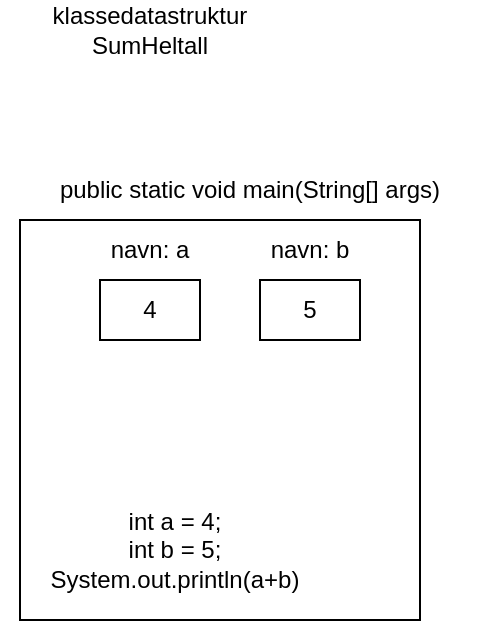 <mxfile version="16.4.3" type="github">
  <diagram id="FkASXWcTPk--xtNbKlat" name="Page-1">
    <mxGraphModel dx="1422" dy="766" grid="1" gridSize="10" guides="1" tooltips="1" connect="1" arrows="1" fold="1" page="1" pageScale="1" pageWidth="827" pageHeight="1169" math="0" shadow="0">
      <root>
        <mxCell id="0" />
        <mxCell id="1" parent="0" />
        <mxCell id="EZn5Sa4Lel_iR9bE3Eh6-1" value="" style="whiteSpace=wrap;html=1;aspect=fixed;" vertex="1" parent="1">
          <mxGeometry x="280" y="210" width="200" height="200" as="geometry" />
        </mxCell>
        <mxCell id="EZn5Sa4Lel_iR9bE3Eh6-2" value="klassedatastruktur SumHeltall" style="text;html=1;strokeColor=none;fillColor=none;align=center;verticalAlign=middle;whiteSpace=wrap;rounded=0;" vertex="1" parent="1">
          <mxGeometry x="280" y="100" width="130" height="30" as="geometry" />
        </mxCell>
        <mxCell id="EZn5Sa4Lel_iR9bE3Eh6-3" value="public static void main(String[] args)" style="text;html=1;strokeColor=none;fillColor=none;align=center;verticalAlign=middle;whiteSpace=wrap;rounded=0;" vertex="1" parent="1">
          <mxGeometry x="280" y="180" width="230" height="30" as="geometry" />
        </mxCell>
        <mxCell id="EZn5Sa4Lel_iR9bE3Eh6-5" value="" style="rounded=0;whiteSpace=wrap;html=1;" vertex="1" parent="1">
          <mxGeometry x="320" y="240" width="50" height="30" as="geometry" />
        </mxCell>
        <mxCell id="EZn5Sa4Lel_iR9bE3Eh6-6" value="" style="rounded=0;whiteSpace=wrap;html=1;" vertex="1" parent="1">
          <mxGeometry x="400" y="240" width="50" height="30" as="geometry" />
        </mxCell>
        <mxCell id="EZn5Sa4Lel_iR9bE3Eh6-7" value="4" style="text;html=1;strokeColor=none;fillColor=none;align=center;verticalAlign=middle;whiteSpace=wrap;rounded=0;" vertex="1" parent="1">
          <mxGeometry x="315" y="240" width="60" height="30" as="geometry" />
        </mxCell>
        <mxCell id="EZn5Sa4Lel_iR9bE3Eh6-8" value="5" style="text;html=1;strokeColor=none;fillColor=none;align=center;verticalAlign=middle;whiteSpace=wrap;rounded=0;" vertex="1" parent="1">
          <mxGeometry x="395" y="240" width="60" height="30" as="geometry" />
        </mxCell>
        <mxCell id="EZn5Sa4Lel_iR9bE3Eh6-9" value="navn: a" style="text;html=1;strokeColor=none;fillColor=none;align=center;verticalAlign=middle;whiteSpace=wrap;rounded=0;" vertex="1" parent="1">
          <mxGeometry x="315" y="210" width="60" height="30" as="geometry" />
        </mxCell>
        <mxCell id="EZn5Sa4Lel_iR9bE3Eh6-10" value="navn: b" style="text;html=1;strokeColor=none;fillColor=none;align=center;verticalAlign=middle;whiteSpace=wrap;rounded=0;" vertex="1" parent="1">
          <mxGeometry x="395" y="210" width="60" height="30" as="geometry" />
        </mxCell>
        <mxCell id="EZn5Sa4Lel_iR9bE3Eh6-11" value="int a = 4;&lt;br&gt;int b = 5;&lt;br&gt;System.out.println(a+b)&lt;br&gt;" style="text;html=1;strokeColor=none;fillColor=none;align=center;verticalAlign=middle;whiteSpace=wrap;rounded=0;" vertex="1" parent="1">
          <mxGeometry x="270" y="350" width="175" height="50" as="geometry" />
        </mxCell>
      </root>
    </mxGraphModel>
  </diagram>
</mxfile>
